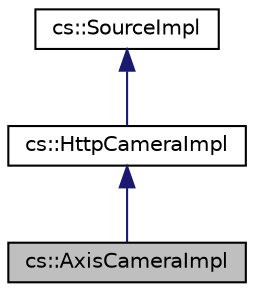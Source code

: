 digraph "cs::AxisCameraImpl"
{
  edge [fontname="Helvetica",fontsize="10",labelfontname="Helvetica",labelfontsize="10"];
  node [fontname="Helvetica",fontsize="10",shape=record];
  Node1 [label="cs::AxisCameraImpl",height=0.2,width=0.4,color="black", fillcolor="grey75", style="filled", fontcolor="black"];
  Node2 -> Node1 [dir="back",color="midnightblue",fontsize="10",style="solid",fontname="Helvetica"];
  Node2 [label="cs::HttpCameraImpl",height=0.2,width=0.4,color="black", fillcolor="white", style="filled",URL="$classcs_1_1HttpCameraImpl.html"];
  Node3 -> Node2 [dir="back",color="midnightblue",fontsize="10",style="solid",fontname="Helvetica"];
  Node3 [label="cs::SourceImpl",height=0.2,width=0.4,color="black", fillcolor="white", style="filled",URL="$classcs_1_1SourceImpl.html"];
}
